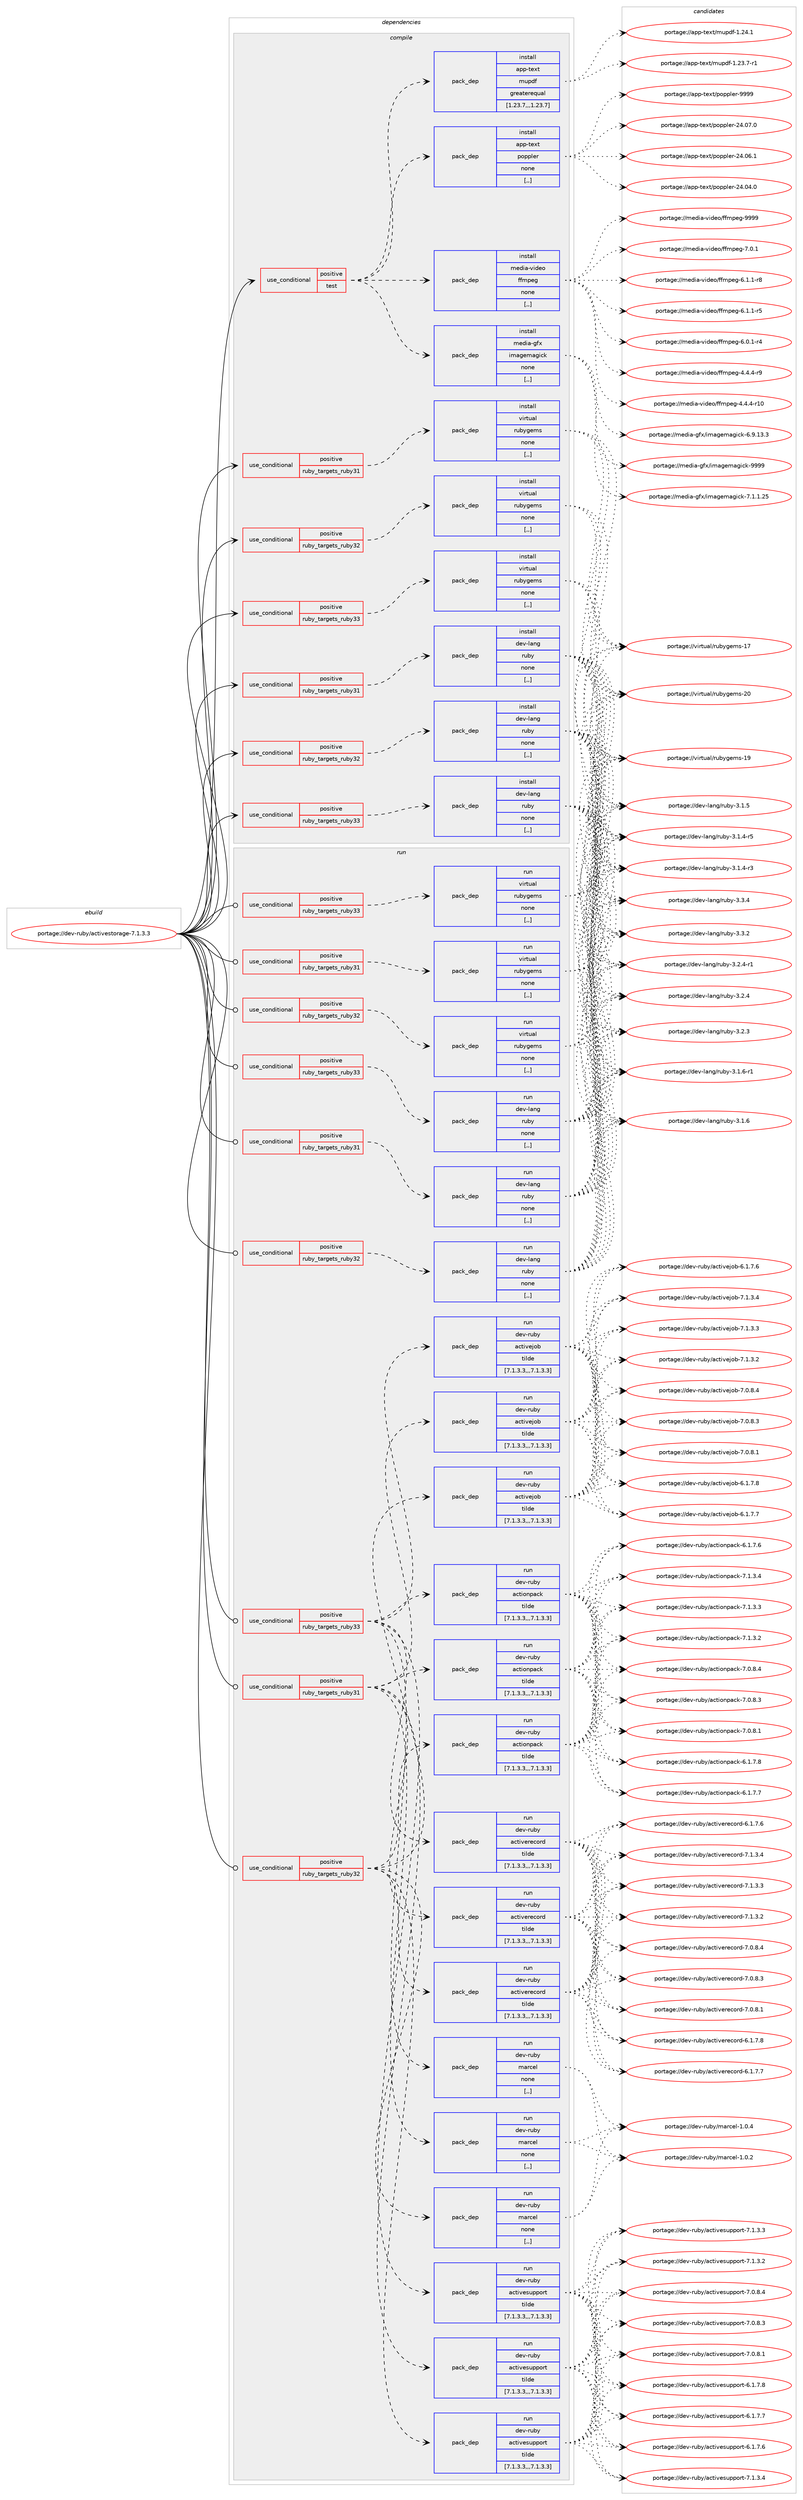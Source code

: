 digraph prolog {

# *************
# Graph options
# *************

newrank=true;
concentrate=true;
compound=true;
graph [rankdir=LR,fontname=Helvetica,fontsize=10,ranksep=1.5];#, ranksep=2.5, nodesep=0.2];
edge  [arrowhead=vee];
node  [fontname=Helvetica,fontsize=10];

# **********
# The ebuild
# **********

subgraph cluster_leftcol {
color=gray;
label=<<i>ebuild</i>>;
id [label="portage://dev-ruby/activestorage-7.1.3.3", color=red, width=4, href="../dev-ruby/activestorage-7.1.3.3.svg"];
}

# ****************
# The dependencies
# ****************

subgraph cluster_midcol {
color=gray;
label=<<i>dependencies</i>>;
subgraph cluster_compile {
fillcolor="#eeeeee";
style=filled;
label=<<i>compile</i>>;
subgraph cond44206 {
dependency176084 [label=<<TABLE BORDER="0" CELLBORDER="1" CELLSPACING="0" CELLPADDING="4"><TR><TD ROWSPAN="3" CELLPADDING="10">use_conditional</TD></TR><TR><TD>positive</TD></TR><TR><TD>ruby_targets_ruby31</TD></TR></TABLE>>, shape=none, color=red];
subgraph pack130593 {
dependency176085 [label=<<TABLE BORDER="0" CELLBORDER="1" CELLSPACING="0" CELLPADDING="4" WIDTH="220"><TR><TD ROWSPAN="6" CELLPADDING="30">pack_dep</TD></TR><TR><TD WIDTH="110">install</TD></TR><TR><TD>dev-lang</TD></TR><TR><TD>ruby</TD></TR><TR><TD>none</TD></TR><TR><TD>[,,]</TD></TR></TABLE>>, shape=none, color=blue];
}
dependency176084:e -> dependency176085:w [weight=20,style="dashed",arrowhead="vee"];
}
id:e -> dependency176084:w [weight=20,style="solid",arrowhead="vee"];
subgraph cond44207 {
dependency176086 [label=<<TABLE BORDER="0" CELLBORDER="1" CELLSPACING="0" CELLPADDING="4"><TR><TD ROWSPAN="3" CELLPADDING="10">use_conditional</TD></TR><TR><TD>positive</TD></TR><TR><TD>ruby_targets_ruby31</TD></TR></TABLE>>, shape=none, color=red];
subgraph pack130594 {
dependency176087 [label=<<TABLE BORDER="0" CELLBORDER="1" CELLSPACING="0" CELLPADDING="4" WIDTH="220"><TR><TD ROWSPAN="6" CELLPADDING="30">pack_dep</TD></TR><TR><TD WIDTH="110">install</TD></TR><TR><TD>virtual</TD></TR><TR><TD>rubygems</TD></TR><TR><TD>none</TD></TR><TR><TD>[,,]</TD></TR></TABLE>>, shape=none, color=blue];
}
dependency176086:e -> dependency176087:w [weight=20,style="dashed",arrowhead="vee"];
}
id:e -> dependency176086:w [weight=20,style="solid",arrowhead="vee"];
subgraph cond44208 {
dependency176088 [label=<<TABLE BORDER="0" CELLBORDER="1" CELLSPACING="0" CELLPADDING="4"><TR><TD ROWSPAN="3" CELLPADDING="10">use_conditional</TD></TR><TR><TD>positive</TD></TR><TR><TD>ruby_targets_ruby32</TD></TR></TABLE>>, shape=none, color=red];
subgraph pack130595 {
dependency176089 [label=<<TABLE BORDER="0" CELLBORDER="1" CELLSPACING="0" CELLPADDING="4" WIDTH="220"><TR><TD ROWSPAN="6" CELLPADDING="30">pack_dep</TD></TR><TR><TD WIDTH="110">install</TD></TR><TR><TD>dev-lang</TD></TR><TR><TD>ruby</TD></TR><TR><TD>none</TD></TR><TR><TD>[,,]</TD></TR></TABLE>>, shape=none, color=blue];
}
dependency176088:e -> dependency176089:w [weight=20,style="dashed",arrowhead="vee"];
}
id:e -> dependency176088:w [weight=20,style="solid",arrowhead="vee"];
subgraph cond44209 {
dependency176090 [label=<<TABLE BORDER="0" CELLBORDER="1" CELLSPACING="0" CELLPADDING="4"><TR><TD ROWSPAN="3" CELLPADDING="10">use_conditional</TD></TR><TR><TD>positive</TD></TR><TR><TD>ruby_targets_ruby32</TD></TR></TABLE>>, shape=none, color=red];
subgraph pack130596 {
dependency176091 [label=<<TABLE BORDER="0" CELLBORDER="1" CELLSPACING="0" CELLPADDING="4" WIDTH="220"><TR><TD ROWSPAN="6" CELLPADDING="30">pack_dep</TD></TR><TR><TD WIDTH="110">install</TD></TR><TR><TD>virtual</TD></TR><TR><TD>rubygems</TD></TR><TR><TD>none</TD></TR><TR><TD>[,,]</TD></TR></TABLE>>, shape=none, color=blue];
}
dependency176090:e -> dependency176091:w [weight=20,style="dashed",arrowhead="vee"];
}
id:e -> dependency176090:w [weight=20,style="solid",arrowhead="vee"];
subgraph cond44210 {
dependency176092 [label=<<TABLE BORDER="0" CELLBORDER="1" CELLSPACING="0" CELLPADDING="4"><TR><TD ROWSPAN="3" CELLPADDING="10">use_conditional</TD></TR><TR><TD>positive</TD></TR><TR><TD>ruby_targets_ruby33</TD></TR></TABLE>>, shape=none, color=red];
subgraph pack130597 {
dependency176093 [label=<<TABLE BORDER="0" CELLBORDER="1" CELLSPACING="0" CELLPADDING="4" WIDTH="220"><TR><TD ROWSPAN="6" CELLPADDING="30">pack_dep</TD></TR><TR><TD WIDTH="110">install</TD></TR><TR><TD>dev-lang</TD></TR><TR><TD>ruby</TD></TR><TR><TD>none</TD></TR><TR><TD>[,,]</TD></TR></TABLE>>, shape=none, color=blue];
}
dependency176092:e -> dependency176093:w [weight=20,style="dashed",arrowhead="vee"];
}
id:e -> dependency176092:w [weight=20,style="solid",arrowhead="vee"];
subgraph cond44211 {
dependency176094 [label=<<TABLE BORDER="0" CELLBORDER="1" CELLSPACING="0" CELLPADDING="4"><TR><TD ROWSPAN="3" CELLPADDING="10">use_conditional</TD></TR><TR><TD>positive</TD></TR><TR><TD>ruby_targets_ruby33</TD></TR></TABLE>>, shape=none, color=red];
subgraph pack130598 {
dependency176095 [label=<<TABLE BORDER="0" CELLBORDER="1" CELLSPACING="0" CELLPADDING="4" WIDTH="220"><TR><TD ROWSPAN="6" CELLPADDING="30">pack_dep</TD></TR><TR><TD WIDTH="110">install</TD></TR><TR><TD>virtual</TD></TR><TR><TD>rubygems</TD></TR><TR><TD>none</TD></TR><TR><TD>[,,]</TD></TR></TABLE>>, shape=none, color=blue];
}
dependency176094:e -> dependency176095:w [weight=20,style="dashed",arrowhead="vee"];
}
id:e -> dependency176094:w [weight=20,style="solid",arrowhead="vee"];
subgraph cond44212 {
dependency176096 [label=<<TABLE BORDER="0" CELLBORDER="1" CELLSPACING="0" CELLPADDING="4"><TR><TD ROWSPAN="3" CELLPADDING="10">use_conditional</TD></TR><TR><TD>positive</TD></TR><TR><TD>test</TD></TR></TABLE>>, shape=none, color=red];
subgraph pack130599 {
dependency176097 [label=<<TABLE BORDER="0" CELLBORDER="1" CELLSPACING="0" CELLPADDING="4" WIDTH="220"><TR><TD ROWSPAN="6" CELLPADDING="30">pack_dep</TD></TR><TR><TD WIDTH="110">install</TD></TR><TR><TD>app-text</TD></TR><TR><TD>mupdf</TD></TR><TR><TD>greaterequal</TD></TR><TR><TD>[1.23.7,,,1.23.7]</TD></TR></TABLE>>, shape=none, color=blue];
}
dependency176096:e -> dependency176097:w [weight=20,style="dashed",arrowhead="vee"];
subgraph pack130600 {
dependency176098 [label=<<TABLE BORDER="0" CELLBORDER="1" CELLSPACING="0" CELLPADDING="4" WIDTH="220"><TR><TD ROWSPAN="6" CELLPADDING="30">pack_dep</TD></TR><TR><TD WIDTH="110">install</TD></TR><TR><TD>media-gfx</TD></TR><TR><TD>imagemagick</TD></TR><TR><TD>none</TD></TR><TR><TD>[,,]</TD></TR></TABLE>>, shape=none, color=blue];
}
dependency176096:e -> dependency176098:w [weight=20,style="dashed",arrowhead="vee"];
subgraph pack130601 {
dependency176099 [label=<<TABLE BORDER="0" CELLBORDER="1" CELLSPACING="0" CELLPADDING="4" WIDTH="220"><TR><TD ROWSPAN="6" CELLPADDING="30">pack_dep</TD></TR><TR><TD WIDTH="110">install</TD></TR><TR><TD>media-video</TD></TR><TR><TD>ffmpeg</TD></TR><TR><TD>none</TD></TR><TR><TD>[,,]</TD></TR></TABLE>>, shape=none, color=blue];
}
dependency176096:e -> dependency176099:w [weight=20,style="dashed",arrowhead="vee"];
subgraph pack130602 {
dependency176100 [label=<<TABLE BORDER="0" CELLBORDER="1" CELLSPACING="0" CELLPADDING="4" WIDTH="220"><TR><TD ROWSPAN="6" CELLPADDING="30">pack_dep</TD></TR><TR><TD WIDTH="110">install</TD></TR><TR><TD>app-text</TD></TR><TR><TD>poppler</TD></TR><TR><TD>none</TD></TR><TR><TD>[,,]</TD></TR></TABLE>>, shape=none, color=blue];
}
dependency176096:e -> dependency176100:w [weight=20,style="dashed",arrowhead="vee"];
}
id:e -> dependency176096:w [weight=20,style="solid",arrowhead="vee"];
}
subgraph cluster_compileandrun {
fillcolor="#eeeeee";
style=filled;
label=<<i>compile and run</i>>;
}
subgraph cluster_run {
fillcolor="#eeeeee";
style=filled;
label=<<i>run</i>>;
subgraph cond44213 {
dependency176101 [label=<<TABLE BORDER="0" CELLBORDER="1" CELLSPACING="0" CELLPADDING="4"><TR><TD ROWSPAN="3" CELLPADDING="10">use_conditional</TD></TR><TR><TD>positive</TD></TR><TR><TD>ruby_targets_ruby31</TD></TR></TABLE>>, shape=none, color=red];
subgraph pack130603 {
dependency176102 [label=<<TABLE BORDER="0" CELLBORDER="1" CELLSPACING="0" CELLPADDING="4" WIDTH="220"><TR><TD ROWSPAN="6" CELLPADDING="30">pack_dep</TD></TR><TR><TD WIDTH="110">run</TD></TR><TR><TD>dev-lang</TD></TR><TR><TD>ruby</TD></TR><TR><TD>none</TD></TR><TR><TD>[,,]</TD></TR></TABLE>>, shape=none, color=blue];
}
dependency176101:e -> dependency176102:w [weight=20,style="dashed",arrowhead="vee"];
}
id:e -> dependency176101:w [weight=20,style="solid",arrowhead="odot"];
subgraph cond44214 {
dependency176103 [label=<<TABLE BORDER="0" CELLBORDER="1" CELLSPACING="0" CELLPADDING="4"><TR><TD ROWSPAN="3" CELLPADDING="10">use_conditional</TD></TR><TR><TD>positive</TD></TR><TR><TD>ruby_targets_ruby31</TD></TR></TABLE>>, shape=none, color=red];
subgraph pack130604 {
dependency176104 [label=<<TABLE BORDER="0" CELLBORDER="1" CELLSPACING="0" CELLPADDING="4" WIDTH="220"><TR><TD ROWSPAN="6" CELLPADDING="30">pack_dep</TD></TR><TR><TD WIDTH="110">run</TD></TR><TR><TD>dev-ruby</TD></TR><TR><TD>actionpack</TD></TR><TR><TD>tilde</TD></TR><TR><TD>[7.1.3.3,,,7.1.3.3]</TD></TR></TABLE>>, shape=none, color=blue];
}
dependency176103:e -> dependency176104:w [weight=20,style="dashed",arrowhead="vee"];
subgraph pack130605 {
dependency176105 [label=<<TABLE BORDER="0" CELLBORDER="1" CELLSPACING="0" CELLPADDING="4" WIDTH="220"><TR><TD ROWSPAN="6" CELLPADDING="30">pack_dep</TD></TR><TR><TD WIDTH="110">run</TD></TR><TR><TD>dev-ruby</TD></TR><TR><TD>activejob</TD></TR><TR><TD>tilde</TD></TR><TR><TD>[7.1.3.3,,,7.1.3.3]</TD></TR></TABLE>>, shape=none, color=blue];
}
dependency176103:e -> dependency176105:w [weight=20,style="dashed",arrowhead="vee"];
subgraph pack130606 {
dependency176106 [label=<<TABLE BORDER="0" CELLBORDER="1" CELLSPACING="0" CELLPADDING="4" WIDTH="220"><TR><TD ROWSPAN="6" CELLPADDING="30">pack_dep</TD></TR><TR><TD WIDTH="110">run</TD></TR><TR><TD>dev-ruby</TD></TR><TR><TD>activerecord</TD></TR><TR><TD>tilde</TD></TR><TR><TD>[7.1.3.3,,,7.1.3.3]</TD></TR></TABLE>>, shape=none, color=blue];
}
dependency176103:e -> dependency176106:w [weight=20,style="dashed",arrowhead="vee"];
subgraph pack130607 {
dependency176107 [label=<<TABLE BORDER="0" CELLBORDER="1" CELLSPACING="0" CELLPADDING="4" WIDTH="220"><TR><TD ROWSPAN="6" CELLPADDING="30">pack_dep</TD></TR><TR><TD WIDTH="110">run</TD></TR><TR><TD>dev-ruby</TD></TR><TR><TD>activesupport</TD></TR><TR><TD>tilde</TD></TR><TR><TD>[7.1.3.3,,,7.1.3.3]</TD></TR></TABLE>>, shape=none, color=blue];
}
dependency176103:e -> dependency176107:w [weight=20,style="dashed",arrowhead="vee"];
subgraph pack130608 {
dependency176108 [label=<<TABLE BORDER="0" CELLBORDER="1" CELLSPACING="0" CELLPADDING="4" WIDTH="220"><TR><TD ROWSPAN="6" CELLPADDING="30">pack_dep</TD></TR><TR><TD WIDTH="110">run</TD></TR><TR><TD>dev-ruby</TD></TR><TR><TD>marcel</TD></TR><TR><TD>none</TD></TR><TR><TD>[,,]</TD></TR></TABLE>>, shape=none, color=blue];
}
dependency176103:e -> dependency176108:w [weight=20,style="dashed",arrowhead="vee"];
}
id:e -> dependency176103:w [weight=20,style="solid",arrowhead="odot"];
subgraph cond44215 {
dependency176109 [label=<<TABLE BORDER="0" CELLBORDER="1" CELLSPACING="0" CELLPADDING="4"><TR><TD ROWSPAN="3" CELLPADDING="10">use_conditional</TD></TR><TR><TD>positive</TD></TR><TR><TD>ruby_targets_ruby31</TD></TR></TABLE>>, shape=none, color=red];
subgraph pack130609 {
dependency176110 [label=<<TABLE BORDER="0" CELLBORDER="1" CELLSPACING="0" CELLPADDING="4" WIDTH="220"><TR><TD ROWSPAN="6" CELLPADDING="30">pack_dep</TD></TR><TR><TD WIDTH="110">run</TD></TR><TR><TD>virtual</TD></TR><TR><TD>rubygems</TD></TR><TR><TD>none</TD></TR><TR><TD>[,,]</TD></TR></TABLE>>, shape=none, color=blue];
}
dependency176109:e -> dependency176110:w [weight=20,style="dashed",arrowhead="vee"];
}
id:e -> dependency176109:w [weight=20,style="solid",arrowhead="odot"];
subgraph cond44216 {
dependency176111 [label=<<TABLE BORDER="0" CELLBORDER="1" CELLSPACING="0" CELLPADDING="4"><TR><TD ROWSPAN="3" CELLPADDING="10">use_conditional</TD></TR><TR><TD>positive</TD></TR><TR><TD>ruby_targets_ruby32</TD></TR></TABLE>>, shape=none, color=red];
subgraph pack130610 {
dependency176112 [label=<<TABLE BORDER="0" CELLBORDER="1" CELLSPACING="0" CELLPADDING="4" WIDTH="220"><TR><TD ROWSPAN="6" CELLPADDING="30">pack_dep</TD></TR><TR><TD WIDTH="110">run</TD></TR><TR><TD>dev-lang</TD></TR><TR><TD>ruby</TD></TR><TR><TD>none</TD></TR><TR><TD>[,,]</TD></TR></TABLE>>, shape=none, color=blue];
}
dependency176111:e -> dependency176112:w [weight=20,style="dashed",arrowhead="vee"];
}
id:e -> dependency176111:w [weight=20,style="solid",arrowhead="odot"];
subgraph cond44217 {
dependency176113 [label=<<TABLE BORDER="0" CELLBORDER="1" CELLSPACING="0" CELLPADDING="4"><TR><TD ROWSPAN="3" CELLPADDING="10">use_conditional</TD></TR><TR><TD>positive</TD></TR><TR><TD>ruby_targets_ruby32</TD></TR></TABLE>>, shape=none, color=red];
subgraph pack130611 {
dependency176114 [label=<<TABLE BORDER="0" CELLBORDER="1" CELLSPACING="0" CELLPADDING="4" WIDTH="220"><TR><TD ROWSPAN="6" CELLPADDING="30">pack_dep</TD></TR><TR><TD WIDTH="110">run</TD></TR><TR><TD>dev-ruby</TD></TR><TR><TD>actionpack</TD></TR><TR><TD>tilde</TD></TR><TR><TD>[7.1.3.3,,,7.1.3.3]</TD></TR></TABLE>>, shape=none, color=blue];
}
dependency176113:e -> dependency176114:w [weight=20,style="dashed",arrowhead="vee"];
subgraph pack130612 {
dependency176115 [label=<<TABLE BORDER="0" CELLBORDER="1" CELLSPACING="0" CELLPADDING="4" WIDTH="220"><TR><TD ROWSPAN="6" CELLPADDING="30">pack_dep</TD></TR><TR><TD WIDTH="110">run</TD></TR><TR><TD>dev-ruby</TD></TR><TR><TD>activejob</TD></TR><TR><TD>tilde</TD></TR><TR><TD>[7.1.3.3,,,7.1.3.3]</TD></TR></TABLE>>, shape=none, color=blue];
}
dependency176113:e -> dependency176115:w [weight=20,style="dashed",arrowhead="vee"];
subgraph pack130613 {
dependency176116 [label=<<TABLE BORDER="0" CELLBORDER="1" CELLSPACING="0" CELLPADDING="4" WIDTH="220"><TR><TD ROWSPAN="6" CELLPADDING="30">pack_dep</TD></TR><TR><TD WIDTH="110">run</TD></TR><TR><TD>dev-ruby</TD></TR><TR><TD>activerecord</TD></TR><TR><TD>tilde</TD></TR><TR><TD>[7.1.3.3,,,7.1.3.3]</TD></TR></TABLE>>, shape=none, color=blue];
}
dependency176113:e -> dependency176116:w [weight=20,style="dashed",arrowhead="vee"];
subgraph pack130614 {
dependency176117 [label=<<TABLE BORDER="0" CELLBORDER="1" CELLSPACING="0" CELLPADDING="4" WIDTH="220"><TR><TD ROWSPAN="6" CELLPADDING="30">pack_dep</TD></TR><TR><TD WIDTH="110">run</TD></TR><TR><TD>dev-ruby</TD></TR><TR><TD>activesupport</TD></TR><TR><TD>tilde</TD></TR><TR><TD>[7.1.3.3,,,7.1.3.3]</TD></TR></TABLE>>, shape=none, color=blue];
}
dependency176113:e -> dependency176117:w [weight=20,style="dashed",arrowhead="vee"];
subgraph pack130615 {
dependency176118 [label=<<TABLE BORDER="0" CELLBORDER="1" CELLSPACING="0" CELLPADDING="4" WIDTH="220"><TR><TD ROWSPAN="6" CELLPADDING="30">pack_dep</TD></TR><TR><TD WIDTH="110">run</TD></TR><TR><TD>dev-ruby</TD></TR><TR><TD>marcel</TD></TR><TR><TD>none</TD></TR><TR><TD>[,,]</TD></TR></TABLE>>, shape=none, color=blue];
}
dependency176113:e -> dependency176118:w [weight=20,style="dashed",arrowhead="vee"];
}
id:e -> dependency176113:w [weight=20,style="solid",arrowhead="odot"];
subgraph cond44218 {
dependency176119 [label=<<TABLE BORDER="0" CELLBORDER="1" CELLSPACING="0" CELLPADDING="4"><TR><TD ROWSPAN="3" CELLPADDING="10">use_conditional</TD></TR><TR><TD>positive</TD></TR><TR><TD>ruby_targets_ruby32</TD></TR></TABLE>>, shape=none, color=red];
subgraph pack130616 {
dependency176120 [label=<<TABLE BORDER="0" CELLBORDER="1" CELLSPACING="0" CELLPADDING="4" WIDTH="220"><TR><TD ROWSPAN="6" CELLPADDING="30">pack_dep</TD></TR><TR><TD WIDTH="110">run</TD></TR><TR><TD>virtual</TD></TR><TR><TD>rubygems</TD></TR><TR><TD>none</TD></TR><TR><TD>[,,]</TD></TR></TABLE>>, shape=none, color=blue];
}
dependency176119:e -> dependency176120:w [weight=20,style="dashed",arrowhead="vee"];
}
id:e -> dependency176119:w [weight=20,style="solid",arrowhead="odot"];
subgraph cond44219 {
dependency176121 [label=<<TABLE BORDER="0" CELLBORDER="1" CELLSPACING="0" CELLPADDING="4"><TR><TD ROWSPAN="3" CELLPADDING="10">use_conditional</TD></TR><TR><TD>positive</TD></TR><TR><TD>ruby_targets_ruby33</TD></TR></TABLE>>, shape=none, color=red];
subgraph pack130617 {
dependency176122 [label=<<TABLE BORDER="0" CELLBORDER="1" CELLSPACING="0" CELLPADDING="4" WIDTH="220"><TR><TD ROWSPAN="6" CELLPADDING="30">pack_dep</TD></TR><TR><TD WIDTH="110">run</TD></TR><TR><TD>dev-lang</TD></TR><TR><TD>ruby</TD></TR><TR><TD>none</TD></TR><TR><TD>[,,]</TD></TR></TABLE>>, shape=none, color=blue];
}
dependency176121:e -> dependency176122:w [weight=20,style="dashed",arrowhead="vee"];
}
id:e -> dependency176121:w [weight=20,style="solid",arrowhead="odot"];
subgraph cond44220 {
dependency176123 [label=<<TABLE BORDER="0" CELLBORDER="1" CELLSPACING="0" CELLPADDING="4"><TR><TD ROWSPAN="3" CELLPADDING="10">use_conditional</TD></TR><TR><TD>positive</TD></TR><TR><TD>ruby_targets_ruby33</TD></TR></TABLE>>, shape=none, color=red];
subgraph pack130618 {
dependency176124 [label=<<TABLE BORDER="0" CELLBORDER="1" CELLSPACING="0" CELLPADDING="4" WIDTH="220"><TR><TD ROWSPAN="6" CELLPADDING="30">pack_dep</TD></TR><TR><TD WIDTH="110">run</TD></TR><TR><TD>dev-ruby</TD></TR><TR><TD>actionpack</TD></TR><TR><TD>tilde</TD></TR><TR><TD>[7.1.3.3,,,7.1.3.3]</TD></TR></TABLE>>, shape=none, color=blue];
}
dependency176123:e -> dependency176124:w [weight=20,style="dashed",arrowhead="vee"];
subgraph pack130619 {
dependency176125 [label=<<TABLE BORDER="0" CELLBORDER="1" CELLSPACING="0" CELLPADDING="4" WIDTH="220"><TR><TD ROWSPAN="6" CELLPADDING="30">pack_dep</TD></TR><TR><TD WIDTH="110">run</TD></TR><TR><TD>dev-ruby</TD></TR><TR><TD>activejob</TD></TR><TR><TD>tilde</TD></TR><TR><TD>[7.1.3.3,,,7.1.3.3]</TD></TR></TABLE>>, shape=none, color=blue];
}
dependency176123:e -> dependency176125:w [weight=20,style="dashed",arrowhead="vee"];
subgraph pack130620 {
dependency176126 [label=<<TABLE BORDER="0" CELLBORDER="1" CELLSPACING="0" CELLPADDING="4" WIDTH="220"><TR><TD ROWSPAN="6" CELLPADDING="30">pack_dep</TD></TR><TR><TD WIDTH="110">run</TD></TR><TR><TD>dev-ruby</TD></TR><TR><TD>activerecord</TD></TR><TR><TD>tilde</TD></TR><TR><TD>[7.1.3.3,,,7.1.3.3]</TD></TR></TABLE>>, shape=none, color=blue];
}
dependency176123:e -> dependency176126:w [weight=20,style="dashed",arrowhead="vee"];
subgraph pack130621 {
dependency176127 [label=<<TABLE BORDER="0" CELLBORDER="1" CELLSPACING="0" CELLPADDING="4" WIDTH="220"><TR><TD ROWSPAN="6" CELLPADDING="30">pack_dep</TD></TR><TR><TD WIDTH="110">run</TD></TR><TR><TD>dev-ruby</TD></TR><TR><TD>activesupport</TD></TR><TR><TD>tilde</TD></TR><TR><TD>[7.1.3.3,,,7.1.3.3]</TD></TR></TABLE>>, shape=none, color=blue];
}
dependency176123:e -> dependency176127:w [weight=20,style="dashed",arrowhead="vee"];
subgraph pack130622 {
dependency176128 [label=<<TABLE BORDER="0" CELLBORDER="1" CELLSPACING="0" CELLPADDING="4" WIDTH="220"><TR><TD ROWSPAN="6" CELLPADDING="30">pack_dep</TD></TR><TR><TD WIDTH="110">run</TD></TR><TR><TD>dev-ruby</TD></TR><TR><TD>marcel</TD></TR><TR><TD>none</TD></TR><TR><TD>[,,]</TD></TR></TABLE>>, shape=none, color=blue];
}
dependency176123:e -> dependency176128:w [weight=20,style="dashed",arrowhead="vee"];
}
id:e -> dependency176123:w [weight=20,style="solid",arrowhead="odot"];
subgraph cond44221 {
dependency176129 [label=<<TABLE BORDER="0" CELLBORDER="1" CELLSPACING="0" CELLPADDING="4"><TR><TD ROWSPAN="3" CELLPADDING="10">use_conditional</TD></TR><TR><TD>positive</TD></TR><TR><TD>ruby_targets_ruby33</TD></TR></TABLE>>, shape=none, color=red];
subgraph pack130623 {
dependency176130 [label=<<TABLE BORDER="0" CELLBORDER="1" CELLSPACING="0" CELLPADDING="4" WIDTH="220"><TR><TD ROWSPAN="6" CELLPADDING="30">pack_dep</TD></TR><TR><TD WIDTH="110">run</TD></TR><TR><TD>virtual</TD></TR><TR><TD>rubygems</TD></TR><TR><TD>none</TD></TR><TR><TD>[,,]</TD></TR></TABLE>>, shape=none, color=blue];
}
dependency176129:e -> dependency176130:w [weight=20,style="dashed",arrowhead="vee"];
}
id:e -> dependency176129:w [weight=20,style="solid",arrowhead="odot"];
}
}

# **************
# The candidates
# **************

subgraph cluster_choices {
rank=same;
color=gray;
label=<<i>candidates</i>>;

subgraph choice130593 {
color=black;
nodesep=1;
choice10010111845108971101034711411798121455146514652 [label="portage://dev-lang/ruby-3.3.4", color=red, width=4,href="../dev-lang/ruby-3.3.4.svg"];
choice10010111845108971101034711411798121455146514650 [label="portage://dev-lang/ruby-3.3.2", color=red, width=4,href="../dev-lang/ruby-3.3.2.svg"];
choice100101118451089711010347114117981214551465046524511449 [label="portage://dev-lang/ruby-3.2.4-r1", color=red, width=4,href="../dev-lang/ruby-3.2.4-r1.svg"];
choice10010111845108971101034711411798121455146504652 [label="portage://dev-lang/ruby-3.2.4", color=red, width=4,href="../dev-lang/ruby-3.2.4.svg"];
choice10010111845108971101034711411798121455146504651 [label="portage://dev-lang/ruby-3.2.3", color=red, width=4,href="../dev-lang/ruby-3.2.3.svg"];
choice100101118451089711010347114117981214551464946544511449 [label="portage://dev-lang/ruby-3.1.6-r1", color=red, width=4,href="../dev-lang/ruby-3.1.6-r1.svg"];
choice10010111845108971101034711411798121455146494654 [label="portage://dev-lang/ruby-3.1.6", color=red, width=4,href="../dev-lang/ruby-3.1.6.svg"];
choice10010111845108971101034711411798121455146494653 [label="portage://dev-lang/ruby-3.1.5", color=red, width=4,href="../dev-lang/ruby-3.1.5.svg"];
choice100101118451089711010347114117981214551464946524511453 [label="portage://dev-lang/ruby-3.1.4-r5", color=red, width=4,href="../dev-lang/ruby-3.1.4-r5.svg"];
choice100101118451089711010347114117981214551464946524511451 [label="portage://dev-lang/ruby-3.1.4-r3", color=red, width=4,href="../dev-lang/ruby-3.1.4-r3.svg"];
dependency176085:e -> choice10010111845108971101034711411798121455146514652:w [style=dotted,weight="100"];
dependency176085:e -> choice10010111845108971101034711411798121455146514650:w [style=dotted,weight="100"];
dependency176085:e -> choice100101118451089711010347114117981214551465046524511449:w [style=dotted,weight="100"];
dependency176085:e -> choice10010111845108971101034711411798121455146504652:w [style=dotted,weight="100"];
dependency176085:e -> choice10010111845108971101034711411798121455146504651:w [style=dotted,weight="100"];
dependency176085:e -> choice100101118451089711010347114117981214551464946544511449:w [style=dotted,weight="100"];
dependency176085:e -> choice10010111845108971101034711411798121455146494654:w [style=dotted,weight="100"];
dependency176085:e -> choice10010111845108971101034711411798121455146494653:w [style=dotted,weight="100"];
dependency176085:e -> choice100101118451089711010347114117981214551464946524511453:w [style=dotted,weight="100"];
dependency176085:e -> choice100101118451089711010347114117981214551464946524511451:w [style=dotted,weight="100"];
}
subgraph choice130594 {
color=black;
nodesep=1;
choice118105114116117971084711411798121103101109115455048 [label="portage://virtual/rubygems-20", color=red, width=4,href="../virtual/rubygems-20.svg"];
choice118105114116117971084711411798121103101109115454957 [label="portage://virtual/rubygems-19", color=red, width=4,href="../virtual/rubygems-19.svg"];
choice118105114116117971084711411798121103101109115454955 [label="portage://virtual/rubygems-17", color=red, width=4,href="../virtual/rubygems-17.svg"];
dependency176087:e -> choice118105114116117971084711411798121103101109115455048:w [style=dotted,weight="100"];
dependency176087:e -> choice118105114116117971084711411798121103101109115454957:w [style=dotted,weight="100"];
dependency176087:e -> choice118105114116117971084711411798121103101109115454955:w [style=dotted,weight="100"];
}
subgraph choice130595 {
color=black;
nodesep=1;
choice10010111845108971101034711411798121455146514652 [label="portage://dev-lang/ruby-3.3.4", color=red, width=4,href="../dev-lang/ruby-3.3.4.svg"];
choice10010111845108971101034711411798121455146514650 [label="portage://dev-lang/ruby-3.3.2", color=red, width=4,href="../dev-lang/ruby-3.3.2.svg"];
choice100101118451089711010347114117981214551465046524511449 [label="portage://dev-lang/ruby-3.2.4-r1", color=red, width=4,href="../dev-lang/ruby-3.2.4-r1.svg"];
choice10010111845108971101034711411798121455146504652 [label="portage://dev-lang/ruby-3.2.4", color=red, width=4,href="../dev-lang/ruby-3.2.4.svg"];
choice10010111845108971101034711411798121455146504651 [label="portage://dev-lang/ruby-3.2.3", color=red, width=4,href="../dev-lang/ruby-3.2.3.svg"];
choice100101118451089711010347114117981214551464946544511449 [label="portage://dev-lang/ruby-3.1.6-r1", color=red, width=4,href="../dev-lang/ruby-3.1.6-r1.svg"];
choice10010111845108971101034711411798121455146494654 [label="portage://dev-lang/ruby-3.1.6", color=red, width=4,href="../dev-lang/ruby-3.1.6.svg"];
choice10010111845108971101034711411798121455146494653 [label="portage://dev-lang/ruby-3.1.5", color=red, width=4,href="../dev-lang/ruby-3.1.5.svg"];
choice100101118451089711010347114117981214551464946524511453 [label="portage://dev-lang/ruby-3.1.4-r5", color=red, width=4,href="../dev-lang/ruby-3.1.4-r5.svg"];
choice100101118451089711010347114117981214551464946524511451 [label="portage://dev-lang/ruby-3.1.4-r3", color=red, width=4,href="../dev-lang/ruby-3.1.4-r3.svg"];
dependency176089:e -> choice10010111845108971101034711411798121455146514652:w [style=dotted,weight="100"];
dependency176089:e -> choice10010111845108971101034711411798121455146514650:w [style=dotted,weight="100"];
dependency176089:e -> choice100101118451089711010347114117981214551465046524511449:w [style=dotted,weight="100"];
dependency176089:e -> choice10010111845108971101034711411798121455146504652:w [style=dotted,weight="100"];
dependency176089:e -> choice10010111845108971101034711411798121455146504651:w [style=dotted,weight="100"];
dependency176089:e -> choice100101118451089711010347114117981214551464946544511449:w [style=dotted,weight="100"];
dependency176089:e -> choice10010111845108971101034711411798121455146494654:w [style=dotted,weight="100"];
dependency176089:e -> choice10010111845108971101034711411798121455146494653:w [style=dotted,weight="100"];
dependency176089:e -> choice100101118451089711010347114117981214551464946524511453:w [style=dotted,weight="100"];
dependency176089:e -> choice100101118451089711010347114117981214551464946524511451:w [style=dotted,weight="100"];
}
subgraph choice130596 {
color=black;
nodesep=1;
choice118105114116117971084711411798121103101109115455048 [label="portage://virtual/rubygems-20", color=red, width=4,href="../virtual/rubygems-20.svg"];
choice118105114116117971084711411798121103101109115454957 [label="portage://virtual/rubygems-19", color=red, width=4,href="../virtual/rubygems-19.svg"];
choice118105114116117971084711411798121103101109115454955 [label="portage://virtual/rubygems-17", color=red, width=4,href="../virtual/rubygems-17.svg"];
dependency176091:e -> choice118105114116117971084711411798121103101109115455048:w [style=dotted,weight="100"];
dependency176091:e -> choice118105114116117971084711411798121103101109115454957:w [style=dotted,weight="100"];
dependency176091:e -> choice118105114116117971084711411798121103101109115454955:w [style=dotted,weight="100"];
}
subgraph choice130597 {
color=black;
nodesep=1;
choice10010111845108971101034711411798121455146514652 [label="portage://dev-lang/ruby-3.3.4", color=red, width=4,href="../dev-lang/ruby-3.3.4.svg"];
choice10010111845108971101034711411798121455146514650 [label="portage://dev-lang/ruby-3.3.2", color=red, width=4,href="../dev-lang/ruby-3.3.2.svg"];
choice100101118451089711010347114117981214551465046524511449 [label="portage://dev-lang/ruby-3.2.4-r1", color=red, width=4,href="../dev-lang/ruby-3.2.4-r1.svg"];
choice10010111845108971101034711411798121455146504652 [label="portage://dev-lang/ruby-3.2.4", color=red, width=4,href="../dev-lang/ruby-3.2.4.svg"];
choice10010111845108971101034711411798121455146504651 [label="portage://dev-lang/ruby-3.2.3", color=red, width=4,href="../dev-lang/ruby-3.2.3.svg"];
choice100101118451089711010347114117981214551464946544511449 [label="portage://dev-lang/ruby-3.1.6-r1", color=red, width=4,href="../dev-lang/ruby-3.1.6-r1.svg"];
choice10010111845108971101034711411798121455146494654 [label="portage://dev-lang/ruby-3.1.6", color=red, width=4,href="../dev-lang/ruby-3.1.6.svg"];
choice10010111845108971101034711411798121455146494653 [label="portage://dev-lang/ruby-3.1.5", color=red, width=4,href="../dev-lang/ruby-3.1.5.svg"];
choice100101118451089711010347114117981214551464946524511453 [label="portage://dev-lang/ruby-3.1.4-r5", color=red, width=4,href="../dev-lang/ruby-3.1.4-r5.svg"];
choice100101118451089711010347114117981214551464946524511451 [label="portage://dev-lang/ruby-3.1.4-r3", color=red, width=4,href="../dev-lang/ruby-3.1.4-r3.svg"];
dependency176093:e -> choice10010111845108971101034711411798121455146514652:w [style=dotted,weight="100"];
dependency176093:e -> choice10010111845108971101034711411798121455146514650:w [style=dotted,weight="100"];
dependency176093:e -> choice100101118451089711010347114117981214551465046524511449:w [style=dotted,weight="100"];
dependency176093:e -> choice10010111845108971101034711411798121455146504652:w [style=dotted,weight="100"];
dependency176093:e -> choice10010111845108971101034711411798121455146504651:w [style=dotted,weight="100"];
dependency176093:e -> choice100101118451089711010347114117981214551464946544511449:w [style=dotted,weight="100"];
dependency176093:e -> choice10010111845108971101034711411798121455146494654:w [style=dotted,weight="100"];
dependency176093:e -> choice10010111845108971101034711411798121455146494653:w [style=dotted,weight="100"];
dependency176093:e -> choice100101118451089711010347114117981214551464946524511453:w [style=dotted,weight="100"];
dependency176093:e -> choice100101118451089711010347114117981214551464946524511451:w [style=dotted,weight="100"];
}
subgraph choice130598 {
color=black;
nodesep=1;
choice118105114116117971084711411798121103101109115455048 [label="portage://virtual/rubygems-20", color=red, width=4,href="../virtual/rubygems-20.svg"];
choice118105114116117971084711411798121103101109115454957 [label="portage://virtual/rubygems-19", color=red, width=4,href="../virtual/rubygems-19.svg"];
choice118105114116117971084711411798121103101109115454955 [label="portage://virtual/rubygems-17", color=red, width=4,href="../virtual/rubygems-17.svg"];
dependency176095:e -> choice118105114116117971084711411798121103101109115455048:w [style=dotted,weight="100"];
dependency176095:e -> choice118105114116117971084711411798121103101109115454957:w [style=dotted,weight="100"];
dependency176095:e -> choice118105114116117971084711411798121103101109115454955:w [style=dotted,weight="100"];
}
subgraph choice130599 {
color=black;
nodesep=1;
choice97112112451161011201164710911711210010245494650524649 [label="portage://app-text/mupdf-1.24.1", color=red, width=4,href="../app-text/mupdf-1.24.1.svg"];
choice971121124511610112011647109117112100102454946505146554511449 [label="portage://app-text/mupdf-1.23.7-r1", color=red, width=4,href="../app-text/mupdf-1.23.7-r1.svg"];
dependency176097:e -> choice97112112451161011201164710911711210010245494650524649:w [style=dotted,weight="100"];
dependency176097:e -> choice971121124511610112011647109117112100102454946505146554511449:w [style=dotted,weight="100"];
}
subgraph choice130600 {
color=black;
nodesep=1;
choice1091011001059745103102120471051099710310110997103105991074557575757 [label="portage://media-gfx/imagemagick-9999", color=red, width=4,href="../media-gfx/imagemagick-9999.svg"];
choice109101100105974510310212047105109971031011099710310599107455546494649465053 [label="portage://media-gfx/imagemagick-7.1.1.25", color=red, width=4,href="../media-gfx/imagemagick-7.1.1.25.svg"];
choice109101100105974510310212047105109971031011099710310599107455446574649514651 [label="portage://media-gfx/imagemagick-6.9.13.3", color=red, width=4,href="../media-gfx/imagemagick-6.9.13.3.svg"];
dependency176098:e -> choice1091011001059745103102120471051099710310110997103105991074557575757:w [style=dotted,weight="100"];
dependency176098:e -> choice109101100105974510310212047105109971031011099710310599107455546494649465053:w [style=dotted,weight="100"];
dependency176098:e -> choice109101100105974510310212047105109971031011099710310599107455446574649514651:w [style=dotted,weight="100"];
}
subgraph choice130601 {
color=black;
nodesep=1;
choice1091011001059745118105100101111471021021091121011034557575757 [label="portage://media-video/ffmpeg-9999", color=red, width=4,href="../media-video/ffmpeg-9999.svg"];
choice109101100105974511810510010111147102102109112101103455546484649 [label="portage://media-video/ffmpeg-7.0.1", color=red, width=4,href="../media-video/ffmpeg-7.0.1.svg"];
choice1091011001059745118105100101111471021021091121011034554464946494511456 [label="portage://media-video/ffmpeg-6.1.1-r8", color=red, width=4,href="../media-video/ffmpeg-6.1.1-r8.svg"];
choice1091011001059745118105100101111471021021091121011034554464946494511453 [label="portage://media-video/ffmpeg-6.1.1-r5", color=red, width=4,href="../media-video/ffmpeg-6.1.1-r5.svg"];
choice1091011001059745118105100101111471021021091121011034554464846494511452 [label="portage://media-video/ffmpeg-6.0.1-r4", color=red, width=4,href="../media-video/ffmpeg-6.0.1-r4.svg"];
choice1091011001059745118105100101111471021021091121011034552465246524511457 [label="portage://media-video/ffmpeg-4.4.4-r9", color=red, width=4,href="../media-video/ffmpeg-4.4.4-r9.svg"];
choice109101100105974511810510010111147102102109112101103455246524652451144948 [label="portage://media-video/ffmpeg-4.4.4-r10", color=red, width=4,href="../media-video/ffmpeg-4.4.4-r10.svg"];
dependency176099:e -> choice1091011001059745118105100101111471021021091121011034557575757:w [style=dotted,weight="100"];
dependency176099:e -> choice109101100105974511810510010111147102102109112101103455546484649:w [style=dotted,weight="100"];
dependency176099:e -> choice1091011001059745118105100101111471021021091121011034554464946494511456:w [style=dotted,weight="100"];
dependency176099:e -> choice1091011001059745118105100101111471021021091121011034554464946494511453:w [style=dotted,weight="100"];
dependency176099:e -> choice1091011001059745118105100101111471021021091121011034554464846494511452:w [style=dotted,weight="100"];
dependency176099:e -> choice1091011001059745118105100101111471021021091121011034552465246524511457:w [style=dotted,weight="100"];
dependency176099:e -> choice109101100105974511810510010111147102102109112101103455246524652451144948:w [style=dotted,weight="100"];
}
subgraph choice130602 {
color=black;
nodesep=1;
choice9711211245116101120116471121111121121081011144557575757 [label="portage://app-text/poppler-9999", color=red, width=4,href="../app-text/poppler-9999.svg"];
choice9711211245116101120116471121111121121081011144550524648554648 [label="portage://app-text/poppler-24.07.0", color=red, width=4,href="../app-text/poppler-24.07.0.svg"];
choice9711211245116101120116471121111121121081011144550524648544649 [label="portage://app-text/poppler-24.06.1", color=red, width=4,href="../app-text/poppler-24.06.1.svg"];
choice9711211245116101120116471121111121121081011144550524648524648 [label="portage://app-text/poppler-24.04.0", color=red, width=4,href="../app-text/poppler-24.04.0.svg"];
dependency176100:e -> choice9711211245116101120116471121111121121081011144557575757:w [style=dotted,weight="100"];
dependency176100:e -> choice9711211245116101120116471121111121121081011144550524648554648:w [style=dotted,weight="100"];
dependency176100:e -> choice9711211245116101120116471121111121121081011144550524648544649:w [style=dotted,weight="100"];
dependency176100:e -> choice9711211245116101120116471121111121121081011144550524648524648:w [style=dotted,weight="100"];
}
subgraph choice130603 {
color=black;
nodesep=1;
choice10010111845108971101034711411798121455146514652 [label="portage://dev-lang/ruby-3.3.4", color=red, width=4,href="../dev-lang/ruby-3.3.4.svg"];
choice10010111845108971101034711411798121455146514650 [label="portage://dev-lang/ruby-3.3.2", color=red, width=4,href="../dev-lang/ruby-3.3.2.svg"];
choice100101118451089711010347114117981214551465046524511449 [label="portage://dev-lang/ruby-3.2.4-r1", color=red, width=4,href="../dev-lang/ruby-3.2.4-r1.svg"];
choice10010111845108971101034711411798121455146504652 [label="portage://dev-lang/ruby-3.2.4", color=red, width=4,href="../dev-lang/ruby-3.2.4.svg"];
choice10010111845108971101034711411798121455146504651 [label="portage://dev-lang/ruby-3.2.3", color=red, width=4,href="../dev-lang/ruby-3.2.3.svg"];
choice100101118451089711010347114117981214551464946544511449 [label="portage://dev-lang/ruby-3.1.6-r1", color=red, width=4,href="../dev-lang/ruby-3.1.6-r1.svg"];
choice10010111845108971101034711411798121455146494654 [label="portage://dev-lang/ruby-3.1.6", color=red, width=4,href="../dev-lang/ruby-3.1.6.svg"];
choice10010111845108971101034711411798121455146494653 [label="portage://dev-lang/ruby-3.1.5", color=red, width=4,href="../dev-lang/ruby-3.1.5.svg"];
choice100101118451089711010347114117981214551464946524511453 [label="portage://dev-lang/ruby-3.1.4-r5", color=red, width=4,href="../dev-lang/ruby-3.1.4-r5.svg"];
choice100101118451089711010347114117981214551464946524511451 [label="portage://dev-lang/ruby-3.1.4-r3", color=red, width=4,href="../dev-lang/ruby-3.1.4-r3.svg"];
dependency176102:e -> choice10010111845108971101034711411798121455146514652:w [style=dotted,weight="100"];
dependency176102:e -> choice10010111845108971101034711411798121455146514650:w [style=dotted,weight="100"];
dependency176102:e -> choice100101118451089711010347114117981214551465046524511449:w [style=dotted,weight="100"];
dependency176102:e -> choice10010111845108971101034711411798121455146504652:w [style=dotted,weight="100"];
dependency176102:e -> choice10010111845108971101034711411798121455146504651:w [style=dotted,weight="100"];
dependency176102:e -> choice100101118451089711010347114117981214551464946544511449:w [style=dotted,weight="100"];
dependency176102:e -> choice10010111845108971101034711411798121455146494654:w [style=dotted,weight="100"];
dependency176102:e -> choice10010111845108971101034711411798121455146494653:w [style=dotted,weight="100"];
dependency176102:e -> choice100101118451089711010347114117981214551464946524511453:w [style=dotted,weight="100"];
dependency176102:e -> choice100101118451089711010347114117981214551464946524511451:w [style=dotted,weight="100"];
}
subgraph choice130604 {
color=black;
nodesep=1;
choice100101118451141179812147979911610511111011297991074555464946514652 [label="portage://dev-ruby/actionpack-7.1.3.4", color=red, width=4,href="../dev-ruby/actionpack-7.1.3.4.svg"];
choice100101118451141179812147979911610511111011297991074555464946514651 [label="portage://dev-ruby/actionpack-7.1.3.3", color=red, width=4,href="../dev-ruby/actionpack-7.1.3.3.svg"];
choice100101118451141179812147979911610511111011297991074555464946514650 [label="portage://dev-ruby/actionpack-7.1.3.2", color=red, width=4,href="../dev-ruby/actionpack-7.1.3.2.svg"];
choice100101118451141179812147979911610511111011297991074555464846564652 [label="portage://dev-ruby/actionpack-7.0.8.4", color=red, width=4,href="../dev-ruby/actionpack-7.0.8.4.svg"];
choice100101118451141179812147979911610511111011297991074555464846564651 [label="portage://dev-ruby/actionpack-7.0.8.3", color=red, width=4,href="../dev-ruby/actionpack-7.0.8.3.svg"];
choice100101118451141179812147979911610511111011297991074555464846564649 [label="portage://dev-ruby/actionpack-7.0.8.1", color=red, width=4,href="../dev-ruby/actionpack-7.0.8.1.svg"];
choice100101118451141179812147979911610511111011297991074554464946554656 [label="portage://dev-ruby/actionpack-6.1.7.8", color=red, width=4,href="../dev-ruby/actionpack-6.1.7.8.svg"];
choice100101118451141179812147979911610511111011297991074554464946554655 [label="portage://dev-ruby/actionpack-6.1.7.7", color=red, width=4,href="../dev-ruby/actionpack-6.1.7.7.svg"];
choice100101118451141179812147979911610511111011297991074554464946554654 [label="portage://dev-ruby/actionpack-6.1.7.6", color=red, width=4,href="../dev-ruby/actionpack-6.1.7.6.svg"];
dependency176104:e -> choice100101118451141179812147979911610511111011297991074555464946514652:w [style=dotted,weight="100"];
dependency176104:e -> choice100101118451141179812147979911610511111011297991074555464946514651:w [style=dotted,weight="100"];
dependency176104:e -> choice100101118451141179812147979911610511111011297991074555464946514650:w [style=dotted,weight="100"];
dependency176104:e -> choice100101118451141179812147979911610511111011297991074555464846564652:w [style=dotted,weight="100"];
dependency176104:e -> choice100101118451141179812147979911610511111011297991074555464846564651:w [style=dotted,weight="100"];
dependency176104:e -> choice100101118451141179812147979911610511111011297991074555464846564649:w [style=dotted,weight="100"];
dependency176104:e -> choice100101118451141179812147979911610511111011297991074554464946554656:w [style=dotted,weight="100"];
dependency176104:e -> choice100101118451141179812147979911610511111011297991074554464946554655:w [style=dotted,weight="100"];
dependency176104:e -> choice100101118451141179812147979911610511111011297991074554464946554654:w [style=dotted,weight="100"];
}
subgraph choice130605 {
color=black;
nodesep=1;
choice1001011184511411798121479799116105118101106111984555464946514652 [label="portage://dev-ruby/activejob-7.1.3.4", color=red, width=4,href="../dev-ruby/activejob-7.1.3.4.svg"];
choice1001011184511411798121479799116105118101106111984555464946514651 [label="portage://dev-ruby/activejob-7.1.3.3", color=red, width=4,href="../dev-ruby/activejob-7.1.3.3.svg"];
choice1001011184511411798121479799116105118101106111984555464946514650 [label="portage://dev-ruby/activejob-7.1.3.2", color=red, width=4,href="../dev-ruby/activejob-7.1.3.2.svg"];
choice1001011184511411798121479799116105118101106111984555464846564652 [label="portage://dev-ruby/activejob-7.0.8.4", color=red, width=4,href="../dev-ruby/activejob-7.0.8.4.svg"];
choice1001011184511411798121479799116105118101106111984555464846564651 [label="portage://dev-ruby/activejob-7.0.8.3", color=red, width=4,href="../dev-ruby/activejob-7.0.8.3.svg"];
choice1001011184511411798121479799116105118101106111984555464846564649 [label="portage://dev-ruby/activejob-7.0.8.1", color=red, width=4,href="../dev-ruby/activejob-7.0.8.1.svg"];
choice1001011184511411798121479799116105118101106111984554464946554656 [label="portage://dev-ruby/activejob-6.1.7.8", color=red, width=4,href="../dev-ruby/activejob-6.1.7.8.svg"];
choice1001011184511411798121479799116105118101106111984554464946554655 [label="portage://dev-ruby/activejob-6.1.7.7", color=red, width=4,href="../dev-ruby/activejob-6.1.7.7.svg"];
choice1001011184511411798121479799116105118101106111984554464946554654 [label="portage://dev-ruby/activejob-6.1.7.6", color=red, width=4,href="../dev-ruby/activejob-6.1.7.6.svg"];
dependency176105:e -> choice1001011184511411798121479799116105118101106111984555464946514652:w [style=dotted,weight="100"];
dependency176105:e -> choice1001011184511411798121479799116105118101106111984555464946514651:w [style=dotted,weight="100"];
dependency176105:e -> choice1001011184511411798121479799116105118101106111984555464946514650:w [style=dotted,weight="100"];
dependency176105:e -> choice1001011184511411798121479799116105118101106111984555464846564652:w [style=dotted,weight="100"];
dependency176105:e -> choice1001011184511411798121479799116105118101106111984555464846564651:w [style=dotted,weight="100"];
dependency176105:e -> choice1001011184511411798121479799116105118101106111984555464846564649:w [style=dotted,weight="100"];
dependency176105:e -> choice1001011184511411798121479799116105118101106111984554464946554656:w [style=dotted,weight="100"];
dependency176105:e -> choice1001011184511411798121479799116105118101106111984554464946554655:w [style=dotted,weight="100"];
dependency176105:e -> choice1001011184511411798121479799116105118101106111984554464946554654:w [style=dotted,weight="100"];
}
subgraph choice130606 {
color=black;
nodesep=1;
choice1001011184511411798121479799116105118101114101991111141004555464946514652 [label="portage://dev-ruby/activerecord-7.1.3.4", color=red, width=4,href="../dev-ruby/activerecord-7.1.3.4.svg"];
choice1001011184511411798121479799116105118101114101991111141004555464946514651 [label="portage://dev-ruby/activerecord-7.1.3.3", color=red, width=4,href="../dev-ruby/activerecord-7.1.3.3.svg"];
choice1001011184511411798121479799116105118101114101991111141004555464946514650 [label="portage://dev-ruby/activerecord-7.1.3.2", color=red, width=4,href="../dev-ruby/activerecord-7.1.3.2.svg"];
choice1001011184511411798121479799116105118101114101991111141004555464846564652 [label="portage://dev-ruby/activerecord-7.0.8.4", color=red, width=4,href="../dev-ruby/activerecord-7.0.8.4.svg"];
choice1001011184511411798121479799116105118101114101991111141004555464846564651 [label="portage://dev-ruby/activerecord-7.0.8.3", color=red, width=4,href="../dev-ruby/activerecord-7.0.8.3.svg"];
choice1001011184511411798121479799116105118101114101991111141004555464846564649 [label="portage://dev-ruby/activerecord-7.0.8.1", color=red, width=4,href="../dev-ruby/activerecord-7.0.8.1.svg"];
choice1001011184511411798121479799116105118101114101991111141004554464946554656 [label="portage://dev-ruby/activerecord-6.1.7.8", color=red, width=4,href="../dev-ruby/activerecord-6.1.7.8.svg"];
choice1001011184511411798121479799116105118101114101991111141004554464946554655 [label="portage://dev-ruby/activerecord-6.1.7.7", color=red, width=4,href="../dev-ruby/activerecord-6.1.7.7.svg"];
choice1001011184511411798121479799116105118101114101991111141004554464946554654 [label="portage://dev-ruby/activerecord-6.1.7.6", color=red, width=4,href="../dev-ruby/activerecord-6.1.7.6.svg"];
dependency176106:e -> choice1001011184511411798121479799116105118101114101991111141004555464946514652:w [style=dotted,weight="100"];
dependency176106:e -> choice1001011184511411798121479799116105118101114101991111141004555464946514651:w [style=dotted,weight="100"];
dependency176106:e -> choice1001011184511411798121479799116105118101114101991111141004555464946514650:w [style=dotted,weight="100"];
dependency176106:e -> choice1001011184511411798121479799116105118101114101991111141004555464846564652:w [style=dotted,weight="100"];
dependency176106:e -> choice1001011184511411798121479799116105118101114101991111141004555464846564651:w [style=dotted,weight="100"];
dependency176106:e -> choice1001011184511411798121479799116105118101114101991111141004555464846564649:w [style=dotted,weight="100"];
dependency176106:e -> choice1001011184511411798121479799116105118101114101991111141004554464946554656:w [style=dotted,weight="100"];
dependency176106:e -> choice1001011184511411798121479799116105118101114101991111141004554464946554655:w [style=dotted,weight="100"];
dependency176106:e -> choice1001011184511411798121479799116105118101114101991111141004554464946554654:w [style=dotted,weight="100"];
}
subgraph choice130607 {
color=black;
nodesep=1;
choice10010111845114117981214797991161051181011151171121121111141164555464946514652 [label="portage://dev-ruby/activesupport-7.1.3.4", color=red, width=4,href="../dev-ruby/activesupport-7.1.3.4.svg"];
choice10010111845114117981214797991161051181011151171121121111141164555464946514651 [label="portage://dev-ruby/activesupport-7.1.3.3", color=red, width=4,href="../dev-ruby/activesupport-7.1.3.3.svg"];
choice10010111845114117981214797991161051181011151171121121111141164555464946514650 [label="portage://dev-ruby/activesupport-7.1.3.2", color=red, width=4,href="../dev-ruby/activesupport-7.1.3.2.svg"];
choice10010111845114117981214797991161051181011151171121121111141164555464846564652 [label="portage://dev-ruby/activesupport-7.0.8.4", color=red, width=4,href="../dev-ruby/activesupport-7.0.8.4.svg"];
choice10010111845114117981214797991161051181011151171121121111141164555464846564651 [label="portage://dev-ruby/activesupport-7.0.8.3", color=red, width=4,href="../dev-ruby/activesupport-7.0.8.3.svg"];
choice10010111845114117981214797991161051181011151171121121111141164555464846564649 [label="portage://dev-ruby/activesupport-7.0.8.1", color=red, width=4,href="../dev-ruby/activesupport-7.0.8.1.svg"];
choice10010111845114117981214797991161051181011151171121121111141164554464946554656 [label="portage://dev-ruby/activesupport-6.1.7.8", color=red, width=4,href="../dev-ruby/activesupport-6.1.7.8.svg"];
choice10010111845114117981214797991161051181011151171121121111141164554464946554655 [label="portage://dev-ruby/activesupport-6.1.7.7", color=red, width=4,href="../dev-ruby/activesupport-6.1.7.7.svg"];
choice10010111845114117981214797991161051181011151171121121111141164554464946554654 [label="portage://dev-ruby/activesupport-6.1.7.6", color=red, width=4,href="../dev-ruby/activesupport-6.1.7.6.svg"];
dependency176107:e -> choice10010111845114117981214797991161051181011151171121121111141164555464946514652:w [style=dotted,weight="100"];
dependency176107:e -> choice10010111845114117981214797991161051181011151171121121111141164555464946514651:w [style=dotted,weight="100"];
dependency176107:e -> choice10010111845114117981214797991161051181011151171121121111141164555464946514650:w [style=dotted,weight="100"];
dependency176107:e -> choice10010111845114117981214797991161051181011151171121121111141164555464846564652:w [style=dotted,weight="100"];
dependency176107:e -> choice10010111845114117981214797991161051181011151171121121111141164555464846564651:w [style=dotted,weight="100"];
dependency176107:e -> choice10010111845114117981214797991161051181011151171121121111141164555464846564649:w [style=dotted,weight="100"];
dependency176107:e -> choice10010111845114117981214797991161051181011151171121121111141164554464946554656:w [style=dotted,weight="100"];
dependency176107:e -> choice10010111845114117981214797991161051181011151171121121111141164554464946554655:w [style=dotted,weight="100"];
dependency176107:e -> choice10010111845114117981214797991161051181011151171121121111141164554464946554654:w [style=dotted,weight="100"];
}
subgraph choice130608 {
color=black;
nodesep=1;
choice1001011184511411798121471099711499101108454946484652 [label="portage://dev-ruby/marcel-1.0.4", color=red, width=4,href="../dev-ruby/marcel-1.0.4.svg"];
choice1001011184511411798121471099711499101108454946484650 [label="portage://dev-ruby/marcel-1.0.2", color=red, width=4,href="../dev-ruby/marcel-1.0.2.svg"];
dependency176108:e -> choice1001011184511411798121471099711499101108454946484652:w [style=dotted,weight="100"];
dependency176108:e -> choice1001011184511411798121471099711499101108454946484650:w [style=dotted,weight="100"];
}
subgraph choice130609 {
color=black;
nodesep=1;
choice118105114116117971084711411798121103101109115455048 [label="portage://virtual/rubygems-20", color=red, width=4,href="../virtual/rubygems-20.svg"];
choice118105114116117971084711411798121103101109115454957 [label="portage://virtual/rubygems-19", color=red, width=4,href="../virtual/rubygems-19.svg"];
choice118105114116117971084711411798121103101109115454955 [label="portage://virtual/rubygems-17", color=red, width=4,href="../virtual/rubygems-17.svg"];
dependency176110:e -> choice118105114116117971084711411798121103101109115455048:w [style=dotted,weight="100"];
dependency176110:e -> choice118105114116117971084711411798121103101109115454957:w [style=dotted,weight="100"];
dependency176110:e -> choice118105114116117971084711411798121103101109115454955:w [style=dotted,weight="100"];
}
subgraph choice130610 {
color=black;
nodesep=1;
choice10010111845108971101034711411798121455146514652 [label="portage://dev-lang/ruby-3.3.4", color=red, width=4,href="../dev-lang/ruby-3.3.4.svg"];
choice10010111845108971101034711411798121455146514650 [label="portage://dev-lang/ruby-3.3.2", color=red, width=4,href="../dev-lang/ruby-3.3.2.svg"];
choice100101118451089711010347114117981214551465046524511449 [label="portage://dev-lang/ruby-3.2.4-r1", color=red, width=4,href="../dev-lang/ruby-3.2.4-r1.svg"];
choice10010111845108971101034711411798121455146504652 [label="portage://dev-lang/ruby-3.2.4", color=red, width=4,href="../dev-lang/ruby-3.2.4.svg"];
choice10010111845108971101034711411798121455146504651 [label="portage://dev-lang/ruby-3.2.3", color=red, width=4,href="../dev-lang/ruby-3.2.3.svg"];
choice100101118451089711010347114117981214551464946544511449 [label="portage://dev-lang/ruby-3.1.6-r1", color=red, width=4,href="../dev-lang/ruby-3.1.6-r1.svg"];
choice10010111845108971101034711411798121455146494654 [label="portage://dev-lang/ruby-3.1.6", color=red, width=4,href="../dev-lang/ruby-3.1.6.svg"];
choice10010111845108971101034711411798121455146494653 [label="portage://dev-lang/ruby-3.1.5", color=red, width=4,href="../dev-lang/ruby-3.1.5.svg"];
choice100101118451089711010347114117981214551464946524511453 [label="portage://dev-lang/ruby-3.1.4-r5", color=red, width=4,href="../dev-lang/ruby-3.1.4-r5.svg"];
choice100101118451089711010347114117981214551464946524511451 [label="portage://dev-lang/ruby-3.1.4-r3", color=red, width=4,href="../dev-lang/ruby-3.1.4-r3.svg"];
dependency176112:e -> choice10010111845108971101034711411798121455146514652:w [style=dotted,weight="100"];
dependency176112:e -> choice10010111845108971101034711411798121455146514650:w [style=dotted,weight="100"];
dependency176112:e -> choice100101118451089711010347114117981214551465046524511449:w [style=dotted,weight="100"];
dependency176112:e -> choice10010111845108971101034711411798121455146504652:w [style=dotted,weight="100"];
dependency176112:e -> choice10010111845108971101034711411798121455146504651:w [style=dotted,weight="100"];
dependency176112:e -> choice100101118451089711010347114117981214551464946544511449:w [style=dotted,weight="100"];
dependency176112:e -> choice10010111845108971101034711411798121455146494654:w [style=dotted,weight="100"];
dependency176112:e -> choice10010111845108971101034711411798121455146494653:w [style=dotted,weight="100"];
dependency176112:e -> choice100101118451089711010347114117981214551464946524511453:w [style=dotted,weight="100"];
dependency176112:e -> choice100101118451089711010347114117981214551464946524511451:w [style=dotted,weight="100"];
}
subgraph choice130611 {
color=black;
nodesep=1;
choice100101118451141179812147979911610511111011297991074555464946514652 [label="portage://dev-ruby/actionpack-7.1.3.4", color=red, width=4,href="../dev-ruby/actionpack-7.1.3.4.svg"];
choice100101118451141179812147979911610511111011297991074555464946514651 [label="portage://dev-ruby/actionpack-7.1.3.3", color=red, width=4,href="../dev-ruby/actionpack-7.1.3.3.svg"];
choice100101118451141179812147979911610511111011297991074555464946514650 [label="portage://dev-ruby/actionpack-7.1.3.2", color=red, width=4,href="../dev-ruby/actionpack-7.1.3.2.svg"];
choice100101118451141179812147979911610511111011297991074555464846564652 [label="portage://dev-ruby/actionpack-7.0.8.4", color=red, width=4,href="../dev-ruby/actionpack-7.0.8.4.svg"];
choice100101118451141179812147979911610511111011297991074555464846564651 [label="portage://dev-ruby/actionpack-7.0.8.3", color=red, width=4,href="../dev-ruby/actionpack-7.0.8.3.svg"];
choice100101118451141179812147979911610511111011297991074555464846564649 [label="portage://dev-ruby/actionpack-7.0.8.1", color=red, width=4,href="../dev-ruby/actionpack-7.0.8.1.svg"];
choice100101118451141179812147979911610511111011297991074554464946554656 [label="portage://dev-ruby/actionpack-6.1.7.8", color=red, width=4,href="../dev-ruby/actionpack-6.1.7.8.svg"];
choice100101118451141179812147979911610511111011297991074554464946554655 [label="portage://dev-ruby/actionpack-6.1.7.7", color=red, width=4,href="../dev-ruby/actionpack-6.1.7.7.svg"];
choice100101118451141179812147979911610511111011297991074554464946554654 [label="portage://dev-ruby/actionpack-6.1.7.6", color=red, width=4,href="../dev-ruby/actionpack-6.1.7.6.svg"];
dependency176114:e -> choice100101118451141179812147979911610511111011297991074555464946514652:w [style=dotted,weight="100"];
dependency176114:e -> choice100101118451141179812147979911610511111011297991074555464946514651:w [style=dotted,weight="100"];
dependency176114:e -> choice100101118451141179812147979911610511111011297991074555464946514650:w [style=dotted,weight="100"];
dependency176114:e -> choice100101118451141179812147979911610511111011297991074555464846564652:w [style=dotted,weight="100"];
dependency176114:e -> choice100101118451141179812147979911610511111011297991074555464846564651:w [style=dotted,weight="100"];
dependency176114:e -> choice100101118451141179812147979911610511111011297991074555464846564649:w [style=dotted,weight="100"];
dependency176114:e -> choice100101118451141179812147979911610511111011297991074554464946554656:w [style=dotted,weight="100"];
dependency176114:e -> choice100101118451141179812147979911610511111011297991074554464946554655:w [style=dotted,weight="100"];
dependency176114:e -> choice100101118451141179812147979911610511111011297991074554464946554654:w [style=dotted,weight="100"];
}
subgraph choice130612 {
color=black;
nodesep=1;
choice1001011184511411798121479799116105118101106111984555464946514652 [label="portage://dev-ruby/activejob-7.1.3.4", color=red, width=4,href="../dev-ruby/activejob-7.1.3.4.svg"];
choice1001011184511411798121479799116105118101106111984555464946514651 [label="portage://dev-ruby/activejob-7.1.3.3", color=red, width=4,href="../dev-ruby/activejob-7.1.3.3.svg"];
choice1001011184511411798121479799116105118101106111984555464946514650 [label="portage://dev-ruby/activejob-7.1.3.2", color=red, width=4,href="../dev-ruby/activejob-7.1.3.2.svg"];
choice1001011184511411798121479799116105118101106111984555464846564652 [label="portage://dev-ruby/activejob-7.0.8.4", color=red, width=4,href="../dev-ruby/activejob-7.0.8.4.svg"];
choice1001011184511411798121479799116105118101106111984555464846564651 [label="portage://dev-ruby/activejob-7.0.8.3", color=red, width=4,href="../dev-ruby/activejob-7.0.8.3.svg"];
choice1001011184511411798121479799116105118101106111984555464846564649 [label="portage://dev-ruby/activejob-7.0.8.1", color=red, width=4,href="../dev-ruby/activejob-7.0.8.1.svg"];
choice1001011184511411798121479799116105118101106111984554464946554656 [label="portage://dev-ruby/activejob-6.1.7.8", color=red, width=4,href="../dev-ruby/activejob-6.1.7.8.svg"];
choice1001011184511411798121479799116105118101106111984554464946554655 [label="portage://dev-ruby/activejob-6.1.7.7", color=red, width=4,href="../dev-ruby/activejob-6.1.7.7.svg"];
choice1001011184511411798121479799116105118101106111984554464946554654 [label="portage://dev-ruby/activejob-6.1.7.6", color=red, width=4,href="../dev-ruby/activejob-6.1.7.6.svg"];
dependency176115:e -> choice1001011184511411798121479799116105118101106111984555464946514652:w [style=dotted,weight="100"];
dependency176115:e -> choice1001011184511411798121479799116105118101106111984555464946514651:w [style=dotted,weight="100"];
dependency176115:e -> choice1001011184511411798121479799116105118101106111984555464946514650:w [style=dotted,weight="100"];
dependency176115:e -> choice1001011184511411798121479799116105118101106111984555464846564652:w [style=dotted,weight="100"];
dependency176115:e -> choice1001011184511411798121479799116105118101106111984555464846564651:w [style=dotted,weight="100"];
dependency176115:e -> choice1001011184511411798121479799116105118101106111984555464846564649:w [style=dotted,weight="100"];
dependency176115:e -> choice1001011184511411798121479799116105118101106111984554464946554656:w [style=dotted,weight="100"];
dependency176115:e -> choice1001011184511411798121479799116105118101106111984554464946554655:w [style=dotted,weight="100"];
dependency176115:e -> choice1001011184511411798121479799116105118101106111984554464946554654:w [style=dotted,weight="100"];
}
subgraph choice130613 {
color=black;
nodesep=1;
choice1001011184511411798121479799116105118101114101991111141004555464946514652 [label="portage://dev-ruby/activerecord-7.1.3.4", color=red, width=4,href="../dev-ruby/activerecord-7.1.3.4.svg"];
choice1001011184511411798121479799116105118101114101991111141004555464946514651 [label="portage://dev-ruby/activerecord-7.1.3.3", color=red, width=4,href="../dev-ruby/activerecord-7.1.3.3.svg"];
choice1001011184511411798121479799116105118101114101991111141004555464946514650 [label="portage://dev-ruby/activerecord-7.1.3.2", color=red, width=4,href="../dev-ruby/activerecord-7.1.3.2.svg"];
choice1001011184511411798121479799116105118101114101991111141004555464846564652 [label="portage://dev-ruby/activerecord-7.0.8.4", color=red, width=4,href="../dev-ruby/activerecord-7.0.8.4.svg"];
choice1001011184511411798121479799116105118101114101991111141004555464846564651 [label="portage://dev-ruby/activerecord-7.0.8.3", color=red, width=4,href="../dev-ruby/activerecord-7.0.8.3.svg"];
choice1001011184511411798121479799116105118101114101991111141004555464846564649 [label="portage://dev-ruby/activerecord-7.0.8.1", color=red, width=4,href="../dev-ruby/activerecord-7.0.8.1.svg"];
choice1001011184511411798121479799116105118101114101991111141004554464946554656 [label="portage://dev-ruby/activerecord-6.1.7.8", color=red, width=4,href="../dev-ruby/activerecord-6.1.7.8.svg"];
choice1001011184511411798121479799116105118101114101991111141004554464946554655 [label="portage://dev-ruby/activerecord-6.1.7.7", color=red, width=4,href="../dev-ruby/activerecord-6.1.7.7.svg"];
choice1001011184511411798121479799116105118101114101991111141004554464946554654 [label="portage://dev-ruby/activerecord-6.1.7.6", color=red, width=4,href="../dev-ruby/activerecord-6.1.7.6.svg"];
dependency176116:e -> choice1001011184511411798121479799116105118101114101991111141004555464946514652:w [style=dotted,weight="100"];
dependency176116:e -> choice1001011184511411798121479799116105118101114101991111141004555464946514651:w [style=dotted,weight="100"];
dependency176116:e -> choice1001011184511411798121479799116105118101114101991111141004555464946514650:w [style=dotted,weight="100"];
dependency176116:e -> choice1001011184511411798121479799116105118101114101991111141004555464846564652:w [style=dotted,weight="100"];
dependency176116:e -> choice1001011184511411798121479799116105118101114101991111141004555464846564651:w [style=dotted,weight="100"];
dependency176116:e -> choice1001011184511411798121479799116105118101114101991111141004555464846564649:w [style=dotted,weight="100"];
dependency176116:e -> choice1001011184511411798121479799116105118101114101991111141004554464946554656:w [style=dotted,weight="100"];
dependency176116:e -> choice1001011184511411798121479799116105118101114101991111141004554464946554655:w [style=dotted,weight="100"];
dependency176116:e -> choice1001011184511411798121479799116105118101114101991111141004554464946554654:w [style=dotted,weight="100"];
}
subgraph choice130614 {
color=black;
nodesep=1;
choice10010111845114117981214797991161051181011151171121121111141164555464946514652 [label="portage://dev-ruby/activesupport-7.1.3.4", color=red, width=4,href="../dev-ruby/activesupport-7.1.3.4.svg"];
choice10010111845114117981214797991161051181011151171121121111141164555464946514651 [label="portage://dev-ruby/activesupport-7.1.3.3", color=red, width=4,href="../dev-ruby/activesupport-7.1.3.3.svg"];
choice10010111845114117981214797991161051181011151171121121111141164555464946514650 [label="portage://dev-ruby/activesupport-7.1.3.2", color=red, width=4,href="../dev-ruby/activesupport-7.1.3.2.svg"];
choice10010111845114117981214797991161051181011151171121121111141164555464846564652 [label="portage://dev-ruby/activesupport-7.0.8.4", color=red, width=4,href="../dev-ruby/activesupport-7.0.8.4.svg"];
choice10010111845114117981214797991161051181011151171121121111141164555464846564651 [label="portage://dev-ruby/activesupport-7.0.8.3", color=red, width=4,href="../dev-ruby/activesupport-7.0.8.3.svg"];
choice10010111845114117981214797991161051181011151171121121111141164555464846564649 [label="portage://dev-ruby/activesupport-7.0.8.1", color=red, width=4,href="../dev-ruby/activesupport-7.0.8.1.svg"];
choice10010111845114117981214797991161051181011151171121121111141164554464946554656 [label="portage://dev-ruby/activesupport-6.1.7.8", color=red, width=4,href="../dev-ruby/activesupport-6.1.7.8.svg"];
choice10010111845114117981214797991161051181011151171121121111141164554464946554655 [label="portage://dev-ruby/activesupport-6.1.7.7", color=red, width=4,href="../dev-ruby/activesupport-6.1.7.7.svg"];
choice10010111845114117981214797991161051181011151171121121111141164554464946554654 [label="portage://dev-ruby/activesupport-6.1.7.6", color=red, width=4,href="../dev-ruby/activesupport-6.1.7.6.svg"];
dependency176117:e -> choice10010111845114117981214797991161051181011151171121121111141164555464946514652:w [style=dotted,weight="100"];
dependency176117:e -> choice10010111845114117981214797991161051181011151171121121111141164555464946514651:w [style=dotted,weight="100"];
dependency176117:e -> choice10010111845114117981214797991161051181011151171121121111141164555464946514650:w [style=dotted,weight="100"];
dependency176117:e -> choice10010111845114117981214797991161051181011151171121121111141164555464846564652:w [style=dotted,weight="100"];
dependency176117:e -> choice10010111845114117981214797991161051181011151171121121111141164555464846564651:w [style=dotted,weight="100"];
dependency176117:e -> choice10010111845114117981214797991161051181011151171121121111141164555464846564649:w [style=dotted,weight="100"];
dependency176117:e -> choice10010111845114117981214797991161051181011151171121121111141164554464946554656:w [style=dotted,weight="100"];
dependency176117:e -> choice10010111845114117981214797991161051181011151171121121111141164554464946554655:w [style=dotted,weight="100"];
dependency176117:e -> choice10010111845114117981214797991161051181011151171121121111141164554464946554654:w [style=dotted,weight="100"];
}
subgraph choice130615 {
color=black;
nodesep=1;
choice1001011184511411798121471099711499101108454946484652 [label="portage://dev-ruby/marcel-1.0.4", color=red, width=4,href="../dev-ruby/marcel-1.0.4.svg"];
choice1001011184511411798121471099711499101108454946484650 [label="portage://dev-ruby/marcel-1.0.2", color=red, width=4,href="../dev-ruby/marcel-1.0.2.svg"];
dependency176118:e -> choice1001011184511411798121471099711499101108454946484652:w [style=dotted,weight="100"];
dependency176118:e -> choice1001011184511411798121471099711499101108454946484650:w [style=dotted,weight="100"];
}
subgraph choice130616 {
color=black;
nodesep=1;
choice118105114116117971084711411798121103101109115455048 [label="portage://virtual/rubygems-20", color=red, width=4,href="../virtual/rubygems-20.svg"];
choice118105114116117971084711411798121103101109115454957 [label="portage://virtual/rubygems-19", color=red, width=4,href="../virtual/rubygems-19.svg"];
choice118105114116117971084711411798121103101109115454955 [label="portage://virtual/rubygems-17", color=red, width=4,href="../virtual/rubygems-17.svg"];
dependency176120:e -> choice118105114116117971084711411798121103101109115455048:w [style=dotted,weight="100"];
dependency176120:e -> choice118105114116117971084711411798121103101109115454957:w [style=dotted,weight="100"];
dependency176120:e -> choice118105114116117971084711411798121103101109115454955:w [style=dotted,weight="100"];
}
subgraph choice130617 {
color=black;
nodesep=1;
choice10010111845108971101034711411798121455146514652 [label="portage://dev-lang/ruby-3.3.4", color=red, width=4,href="../dev-lang/ruby-3.3.4.svg"];
choice10010111845108971101034711411798121455146514650 [label="portage://dev-lang/ruby-3.3.2", color=red, width=4,href="../dev-lang/ruby-3.3.2.svg"];
choice100101118451089711010347114117981214551465046524511449 [label="portage://dev-lang/ruby-3.2.4-r1", color=red, width=4,href="../dev-lang/ruby-3.2.4-r1.svg"];
choice10010111845108971101034711411798121455146504652 [label="portage://dev-lang/ruby-3.2.4", color=red, width=4,href="../dev-lang/ruby-3.2.4.svg"];
choice10010111845108971101034711411798121455146504651 [label="portage://dev-lang/ruby-3.2.3", color=red, width=4,href="../dev-lang/ruby-3.2.3.svg"];
choice100101118451089711010347114117981214551464946544511449 [label="portage://dev-lang/ruby-3.1.6-r1", color=red, width=4,href="../dev-lang/ruby-3.1.6-r1.svg"];
choice10010111845108971101034711411798121455146494654 [label="portage://dev-lang/ruby-3.1.6", color=red, width=4,href="../dev-lang/ruby-3.1.6.svg"];
choice10010111845108971101034711411798121455146494653 [label="portage://dev-lang/ruby-3.1.5", color=red, width=4,href="../dev-lang/ruby-3.1.5.svg"];
choice100101118451089711010347114117981214551464946524511453 [label="portage://dev-lang/ruby-3.1.4-r5", color=red, width=4,href="../dev-lang/ruby-3.1.4-r5.svg"];
choice100101118451089711010347114117981214551464946524511451 [label="portage://dev-lang/ruby-3.1.4-r3", color=red, width=4,href="../dev-lang/ruby-3.1.4-r3.svg"];
dependency176122:e -> choice10010111845108971101034711411798121455146514652:w [style=dotted,weight="100"];
dependency176122:e -> choice10010111845108971101034711411798121455146514650:w [style=dotted,weight="100"];
dependency176122:e -> choice100101118451089711010347114117981214551465046524511449:w [style=dotted,weight="100"];
dependency176122:e -> choice10010111845108971101034711411798121455146504652:w [style=dotted,weight="100"];
dependency176122:e -> choice10010111845108971101034711411798121455146504651:w [style=dotted,weight="100"];
dependency176122:e -> choice100101118451089711010347114117981214551464946544511449:w [style=dotted,weight="100"];
dependency176122:e -> choice10010111845108971101034711411798121455146494654:w [style=dotted,weight="100"];
dependency176122:e -> choice10010111845108971101034711411798121455146494653:w [style=dotted,weight="100"];
dependency176122:e -> choice100101118451089711010347114117981214551464946524511453:w [style=dotted,weight="100"];
dependency176122:e -> choice100101118451089711010347114117981214551464946524511451:w [style=dotted,weight="100"];
}
subgraph choice130618 {
color=black;
nodesep=1;
choice100101118451141179812147979911610511111011297991074555464946514652 [label="portage://dev-ruby/actionpack-7.1.3.4", color=red, width=4,href="../dev-ruby/actionpack-7.1.3.4.svg"];
choice100101118451141179812147979911610511111011297991074555464946514651 [label="portage://dev-ruby/actionpack-7.1.3.3", color=red, width=4,href="../dev-ruby/actionpack-7.1.3.3.svg"];
choice100101118451141179812147979911610511111011297991074555464946514650 [label="portage://dev-ruby/actionpack-7.1.3.2", color=red, width=4,href="../dev-ruby/actionpack-7.1.3.2.svg"];
choice100101118451141179812147979911610511111011297991074555464846564652 [label="portage://dev-ruby/actionpack-7.0.8.4", color=red, width=4,href="../dev-ruby/actionpack-7.0.8.4.svg"];
choice100101118451141179812147979911610511111011297991074555464846564651 [label="portage://dev-ruby/actionpack-7.0.8.3", color=red, width=4,href="../dev-ruby/actionpack-7.0.8.3.svg"];
choice100101118451141179812147979911610511111011297991074555464846564649 [label="portage://dev-ruby/actionpack-7.0.8.1", color=red, width=4,href="../dev-ruby/actionpack-7.0.8.1.svg"];
choice100101118451141179812147979911610511111011297991074554464946554656 [label="portage://dev-ruby/actionpack-6.1.7.8", color=red, width=4,href="../dev-ruby/actionpack-6.1.7.8.svg"];
choice100101118451141179812147979911610511111011297991074554464946554655 [label="portage://dev-ruby/actionpack-6.1.7.7", color=red, width=4,href="../dev-ruby/actionpack-6.1.7.7.svg"];
choice100101118451141179812147979911610511111011297991074554464946554654 [label="portage://dev-ruby/actionpack-6.1.7.6", color=red, width=4,href="../dev-ruby/actionpack-6.1.7.6.svg"];
dependency176124:e -> choice100101118451141179812147979911610511111011297991074555464946514652:w [style=dotted,weight="100"];
dependency176124:e -> choice100101118451141179812147979911610511111011297991074555464946514651:w [style=dotted,weight="100"];
dependency176124:e -> choice100101118451141179812147979911610511111011297991074555464946514650:w [style=dotted,weight="100"];
dependency176124:e -> choice100101118451141179812147979911610511111011297991074555464846564652:w [style=dotted,weight="100"];
dependency176124:e -> choice100101118451141179812147979911610511111011297991074555464846564651:w [style=dotted,weight="100"];
dependency176124:e -> choice100101118451141179812147979911610511111011297991074555464846564649:w [style=dotted,weight="100"];
dependency176124:e -> choice100101118451141179812147979911610511111011297991074554464946554656:w [style=dotted,weight="100"];
dependency176124:e -> choice100101118451141179812147979911610511111011297991074554464946554655:w [style=dotted,weight="100"];
dependency176124:e -> choice100101118451141179812147979911610511111011297991074554464946554654:w [style=dotted,weight="100"];
}
subgraph choice130619 {
color=black;
nodesep=1;
choice1001011184511411798121479799116105118101106111984555464946514652 [label="portage://dev-ruby/activejob-7.1.3.4", color=red, width=4,href="../dev-ruby/activejob-7.1.3.4.svg"];
choice1001011184511411798121479799116105118101106111984555464946514651 [label="portage://dev-ruby/activejob-7.1.3.3", color=red, width=4,href="../dev-ruby/activejob-7.1.3.3.svg"];
choice1001011184511411798121479799116105118101106111984555464946514650 [label="portage://dev-ruby/activejob-7.1.3.2", color=red, width=4,href="../dev-ruby/activejob-7.1.3.2.svg"];
choice1001011184511411798121479799116105118101106111984555464846564652 [label="portage://dev-ruby/activejob-7.0.8.4", color=red, width=4,href="../dev-ruby/activejob-7.0.8.4.svg"];
choice1001011184511411798121479799116105118101106111984555464846564651 [label="portage://dev-ruby/activejob-7.0.8.3", color=red, width=4,href="../dev-ruby/activejob-7.0.8.3.svg"];
choice1001011184511411798121479799116105118101106111984555464846564649 [label="portage://dev-ruby/activejob-7.0.8.1", color=red, width=4,href="../dev-ruby/activejob-7.0.8.1.svg"];
choice1001011184511411798121479799116105118101106111984554464946554656 [label="portage://dev-ruby/activejob-6.1.7.8", color=red, width=4,href="../dev-ruby/activejob-6.1.7.8.svg"];
choice1001011184511411798121479799116105118101106111984554464946554655 [label="portage://dev-ruby/activejob-6.1.7.7", color=red, width=4,href="../dev-ruby/activejob-6.1.7.7.svg"];
choice1001011184511411798121479799116105118101106111984554464946554654 [label="portage://dev-ruby/activejob-6.1.7.6", color=red, width=4,href="../dev-ruby/activejob-6.1.7.6.svg"];
dependency176125:e -> choice1001011184511411798121479799116105118101106111984555464946514652:w [style=dotted,weight="100"];
dependency176125:e -> choice1001011184511411798121479799116105118101106111984555464946514651:w [style=dotted,weight="100"];
dependency176125:e -> choice1001011184511411798121479799116105118101106111984555464946514650:w [style=dotted,weight="100"];
dependency176125:e -> choice1001011184511411798121479799116105118101106111984555464846564652:w [style=dotted,weight="100"];
dependency176125:e -> choice1001011184511411798121479799116105118101106111984555464846564651:w [style=dotted,weight="100"];
dependency176125:e -> choice1001011184511411798121479799116105118101106111984555464846564649:w [style=dotted,weight="100"];
dependency176125:e -> choice1001011184511411798121479799116105118101106111984554464946554656:w [style=dotted,weight="100"];
dependency176125:e -> choice1001011184511411798121479799116105118101106111984554464946554655:w [style=dotted,weight="100"];
dependency176125:e -> choice1001011184511411798121479799116105118101106111984554464946554654:w [style=dotted,weight="100"];
}
subgraph choice130620 {
color=black;
nodesep=1;
choice1001011184511411798121479799116105118101114101991111141004555464946514652 [label="portage://dev-ruby/activerecord-7.1.3.4", color=red, width=4,href="../dev-ruby/activerecord-7.1.3.4.svg"];
choice1001011184511411798121479799116105118101114101991111141004555464946514651 [label="portage://dev-ruby/activerecord-7.1.3.3", color=red, width=4,href="../dev-ruby/activerecord-7.1.3.3.svg"];
choice1001011184511411798121479799116105118101114101991111141004555464946514650 [label="portage://dev-ruby/activerecord-7.1.3.2", color=red, width=4,href="../dev-ruby/activerecord-7.1.3.2.svg"];
choice1001011184511411798121479799116105118101114101991111141004555464846564652 [label="portage://dev-ruby/activerecord-7.0.8.4", color=red, width=4,href="../dev-ruby/activerecord-7.0.8.4.svg"];
choice1001011184511411798121479799116105118101114101991111141004555464846564651 [label="portage://dev-ruby/activerecord-7.0.8.3", color=red, width=4,href="../dev-ruby/activerecord-7.0.8.3.svg"];
choice1001011184511411798121479799116105118101114101991111141004555464846564649 [label="portage://dev-ruby/activerecord-7.0.8.1", color=red, width=4,href="../dev-ruby/activerecord-7.0.8.1.svg"];
choice1001011184511411798121479799116105118101114101991111141004554464946554656 [label="portage://dev-ruby/activerecord-6.1.7.8", color=red, width=4,href="../dev-ruby/activerecord-6.1.7.8.svg"];
choice1001011184511411798121479799116105118101114101991111141004554464946554655 [label="portage://dev-ruby/activerecord-6.1.7.7", color=red, width=4,href="../dev-ruby/activerecord-6.1.7.7.svg"];
choice1001011184511411798121479799116105118101114101991111141004554464946554654 [label="portage://dev-ruby/activerecord-6.1.7.6", color=red, width=4,href="../dev-ruby/activerecord-6.1.7.6.svg"];
dependency176126:e -> choice1001011184511411798121479799116105118101114101991111141004555464946514652:w [style=dotted,weight="100"];
dependency176126:e -> choice1001011184511411798121479799116105118101114101991111141004555464946514651:w [style=dotted,weight="100"];
dependency176126:e -> choice1001011184511411798121479799116105118101114101991111141004555464946514650:w [style=dotted,weight="100"];
dependency176126:e -> choice1001011184511411798121479799116105118101114101991111141004555464846564652:w [style=dotted,weight="100"];
dependency176126:e -> choice1001011184511411798121479799116105118101114101991111141004555464846564651:w [style=dotted,weight="100"];
dependency176126:e -> choice1001011184511411798121479799116105118101114101991111141004555464846564649:w [style=dotted,weight="100"];
dependency176126:e -> choice1001011184511411798121479799116105118101114101991111141004554464946554656:w [style=dotted,weight="100"];
dependency176126:e -> choice1001011184511411798121479799116105118101114101991111141004554464946554655:w [style=dotted,weight="100"];
dependency176126:e -> choice1001011184511411798121479799116105118101114101991111141004554464946554654:w [style=dotted,weight="100"];
}
subgraph choice130621 {
color=black;
nodesep=1;
choice10010111845114117981214797991161051181011151171121121111141164555464946514652 [label="portage://dev-ruby/activesupport-7.1.3.4", color=red, width=4,href="../dev-ruby/activesupport-7.1.3.4.svg"];
choice10010111845114117981214797991161051181011151171121121111141164555464946514651 [label="portage://dev-ruby/activesupport-7.1.3.3", color=red, width=4,href="../dev-ruby/activesupport-7.1.3.3.svg"];
choice10010111845114117981214797991161051181011151171121121111141164555464946514650 [label="portage://dev-ruby/activesupport-7.1.3.2", color=red, width=4,href="../dev-ruby/activesupport-7.1.3.2.svg"];
choice10010111845114117981214797991161051181011151171121121111141164555464846564652 [label="portage://dev-ruby/activesupport-7.0.8.4", color=red, width=4,href="../dev-ruby/activesupport-7.0.8.4.svg"];
choice10010111845114117981214797991161051181011151171121121111141164555464846564651 [label="portage://dev-ruby/activesupport-7.0.8.3", color=red, width=4,href="../dev-ruby/activesupport-7.0.8.3.svg"];
choice10010111845114117981214797991161051181011151171121121111141164555464846564649 [label="portage://dev-ruby/activesupport-7.0.8.1", color=red, width=4,href="../dev-ruby/activesupport-7.0.8.1.svg"];
choice10010111845114117981214797991161051181011151171121121111141164554464946554656 [label="portage://dev-ruby/activesupport-6.1.7.8", color=red, width=4,href="../dev-ruby/activesupport-6.1.7.8.svg"];
choice10010111845114117981214797991161051181011151171121121111141164554464946554655 [label="portage://dev-ruby/activesupport-6.1.7.7", color=red, width=4,href="../dev-ruby/activesupport-6.1.7.7.svg"];
choice10010111845114117981214797991161051181011151171121121111141164554464946554654 [label="portage://dev-ruby/activesupport-6.1.7.6", color=red, width=4,href="../dev-ruby/activesupport-6.1.7.6.svg"];
dependency176127:e -> choice10010111845114117981214797991161051181011151171121121111141164555464946514652:w [style=dotted,weight="100"];
dependency176127:e -> choice10010111845114117981214797991161051181011151171121121111141164555464946514651:w [style=dotted,weight="100"];
dependency176127:e -> choice10010111845114117981214797991161051181011151171121121111141164555464946514650:w [style=dotted,weight="100"];
dependency176127:e -> choice10010111845114117981214797991161051181011151171121121111141164555464846564652:w [style=dotted,weight="100"];
dependency176127:e -> choice10010111845114117981214797991161051181011151171121121111141164555464846564651:w [style=dotted,weight="100"];
dependency176127:e -> choice10010111845114117981214797991161051181011151171121121111141164555464846564649:w [style=dotted,weight="100"];
dependency176127:e -> choice10010111845114117981214797991161051181011151171121121111141164554464946554656:w [style=dotted,weight="100"];
dependency176127:e -> choice10010111845114117981214797991161051181011151171121121111141164554464946554655:w [style=dotted,weight="100"];
dependency176127:e -> choice10010111845114117981214797991161051181011151171121121111141164554464946554654:w [style=dotted,weight="100"];
}
subgraph choice130622 {
color=black;
nodesep=1;
choice1001011184511411798121471099711499101108454946484652 [label="portage://dev-ruby/marcel-1.0.4", color=red, width=4,href="../dev-ruby/marcel-1.0.4.svg"];
choice1001011184511411798121471099711499101108454946484650 [label="portage://dev-ruby/marcel-1.0.2", color=red, width=4,href="../dev-ruby/marcel-1.0.2.svg"];
dependency176128:e -> choice1001011184511411798121471099711499101108454946484652:w [style=dotted,weight="100"];
dependency176128:e -> choice1001011184511411798121471099711499101108454946484650:w [style=dotted,weight="100"];
}
subgraph choice130623 {
color=black;
nodesep=1;
choice118105114116117971084711411798121103101109115455048 [label="portage://virtual/rubygems-20", color=red, width=4,href="../virtual/rubygems-20.svg"];
choice118105114116117971084711411798121103101109115454957 [label="portage://virtual/rubygems-19", color=red, width=4,href="../virtual/rubygems-19.svg"];
choice118105114116117971084711411798121103101109115454955 [label="portage://virtual/rubygems-17", color=red, width=4,href="../virtual/rubygems-17.svg"];
dependency176130:e -> choice118105114116117971084711411798121103101109115455048:w [style=dotted,weight="100"];
dependency176130:e -> choice118105114116117971084711411798121103101109115454957:w [style=dotted,weight="100"];
dependency176130:e -> choice118105114116117971084711411798121103101109115454955:w [style=dotted,weight="100"];
}
}

}
